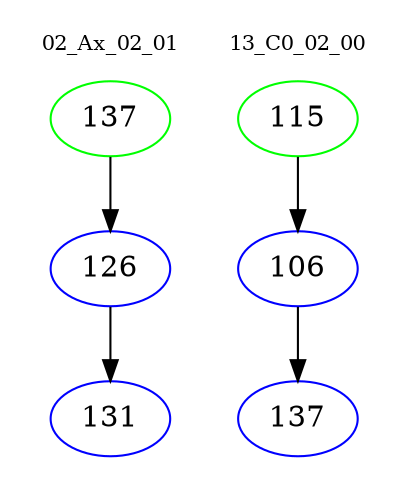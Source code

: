 digraph{
subgraph cluster_0 {
color = white
label = "02_Ax_02_01";
fontsize=10;
T0_137 [label="137", color="green"]
T0_137 -> T0_126 [color="black"]
T0_126 [label="126", color="blue"]
T0_126 -> T0_131 [color="black"]
T0_131 [label="131", color="blue"]
}
subgraph cluster_1 {
color = white
label = "13_C0_02_00";
fontsize=10;
T1_115 [label="115", color="green"]
T1_115 -> T1_106 [color="black"]
T1_106 [label="106", color="blue"]
T1_106 -> T1_137 [color="black"]
T1_137 [label="137", color="blue"]
}
}
